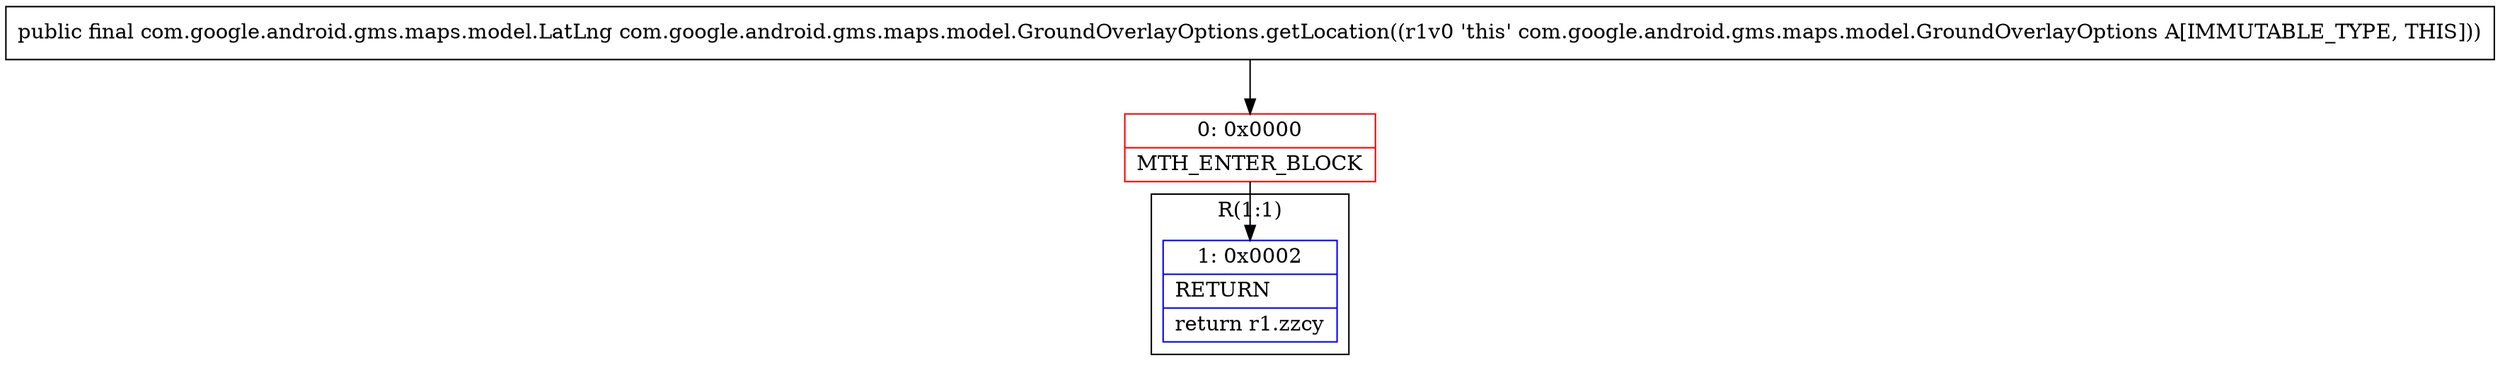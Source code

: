 digraph "CFG forcom.google.android.gms.maps.model.GroundOverlayOptions.getLocation()Lcom\/google\/android\/gms\/maps\/model\/LatLng;" {
subgraph cluster_Region_824265345 {
label = "R(1:1)";
node [shape=record,color=blue];
Node_1 [shape=record,label="{1\:\ 0x0002|RETURN\l|return r1.zzcy\l}"];
}
Node_0 [shape=record,color=red,label="{0\:\ 0x0000|MTH_ENTER_BLOCK\l}"];
MethodNode[shape=record,label="{public final com.google.android.gms.maps.model.LatLng com.google.android.gms.maps.model.GroundOverlayOptions.getLocation((r1v0 'this' com.google.android.gms.maps.model.GroundOverlayOptions A[IMMUTABLE_TYPE, THIS])) }"];
MethodNode -> Node_0;
Node_0 -> Node_1;
}

